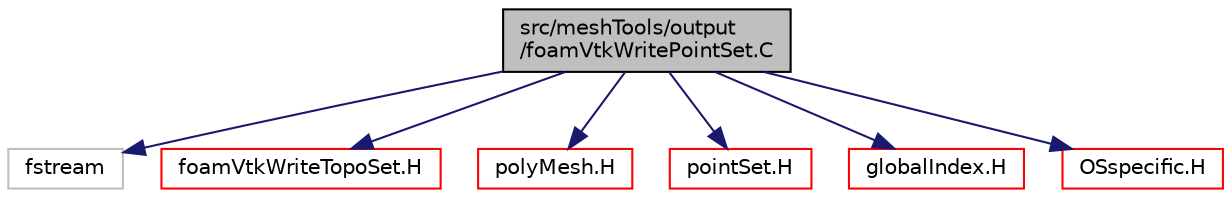 digraph "src/meshTools/output/foamVtkWritePointSet.C"
{
  bgcolor="transparent";
  edge [fontname="Helvetica",fontsize="10",labelfontname="Helvetica",labelfontsize="10"];
  node [fontname="Helvetica",fontsize="10",shape=record];
  Node1 [label="src/meshTools/output\l/foamVtkWritePointSet.C",height=0.2,width=0.4,color="black", fillcolor="grey75", style="filled" fontcolor="black"];
  Node1 -> Node2 [color="midnightblue",fontsize="10",style="solid",fontname="Helvetica"];
  Node2 [label="fstream",height=0.2,width=0.4,color="grey75"];
  Node1 -> Node3 [color="midnightblue",fontsize="10",style="solid",fontname="Helvetica"];
  Node3 [label="foamVtkWriteTopoSet.H",height=0.2,width=0.4,color="red",URL="$foamVtkWriteTopoSet_8H.html",tooltip="Write topoSet in VTK format. "];
  Node1 -> Node4 [color="midnightblue",fontsize="10",style="solid",fontname="Helvetica"];
  Node4 [label="polyMesh.H",height=0.2,width=0.4,color="red",URL="$polyMesh_8H.html"];
  Node1 -> Node5 [color="midnightblue",fontsize="10",style="solid",fontname="Helvetica"];
  Node5 [label="pointSet.H",height=0.2,width=0.4,color="red",URL="$pointSet_8H.html"];
  Node1 -> Node6 [color="midnightblue",fontsize="10",style="solid",fontname="Helvetica"];
  Node6 [label="globalIndex.H",height=0.2,width=0.4,color="red",URL="$globalIndex_8H.html"];
  Node1 -> Node7 [color="midnightblue",fontsize="10",style="solid",fontname="Helvetica"];
  Node7 [label="OSspecific.H",height=0.2,width=0.4,color="red",URL="$OSspecific_8H.html",tooltip="Functions used by OpenFOAM that are specific to POSIX compliant operating systems and need to be repl..."];
}
